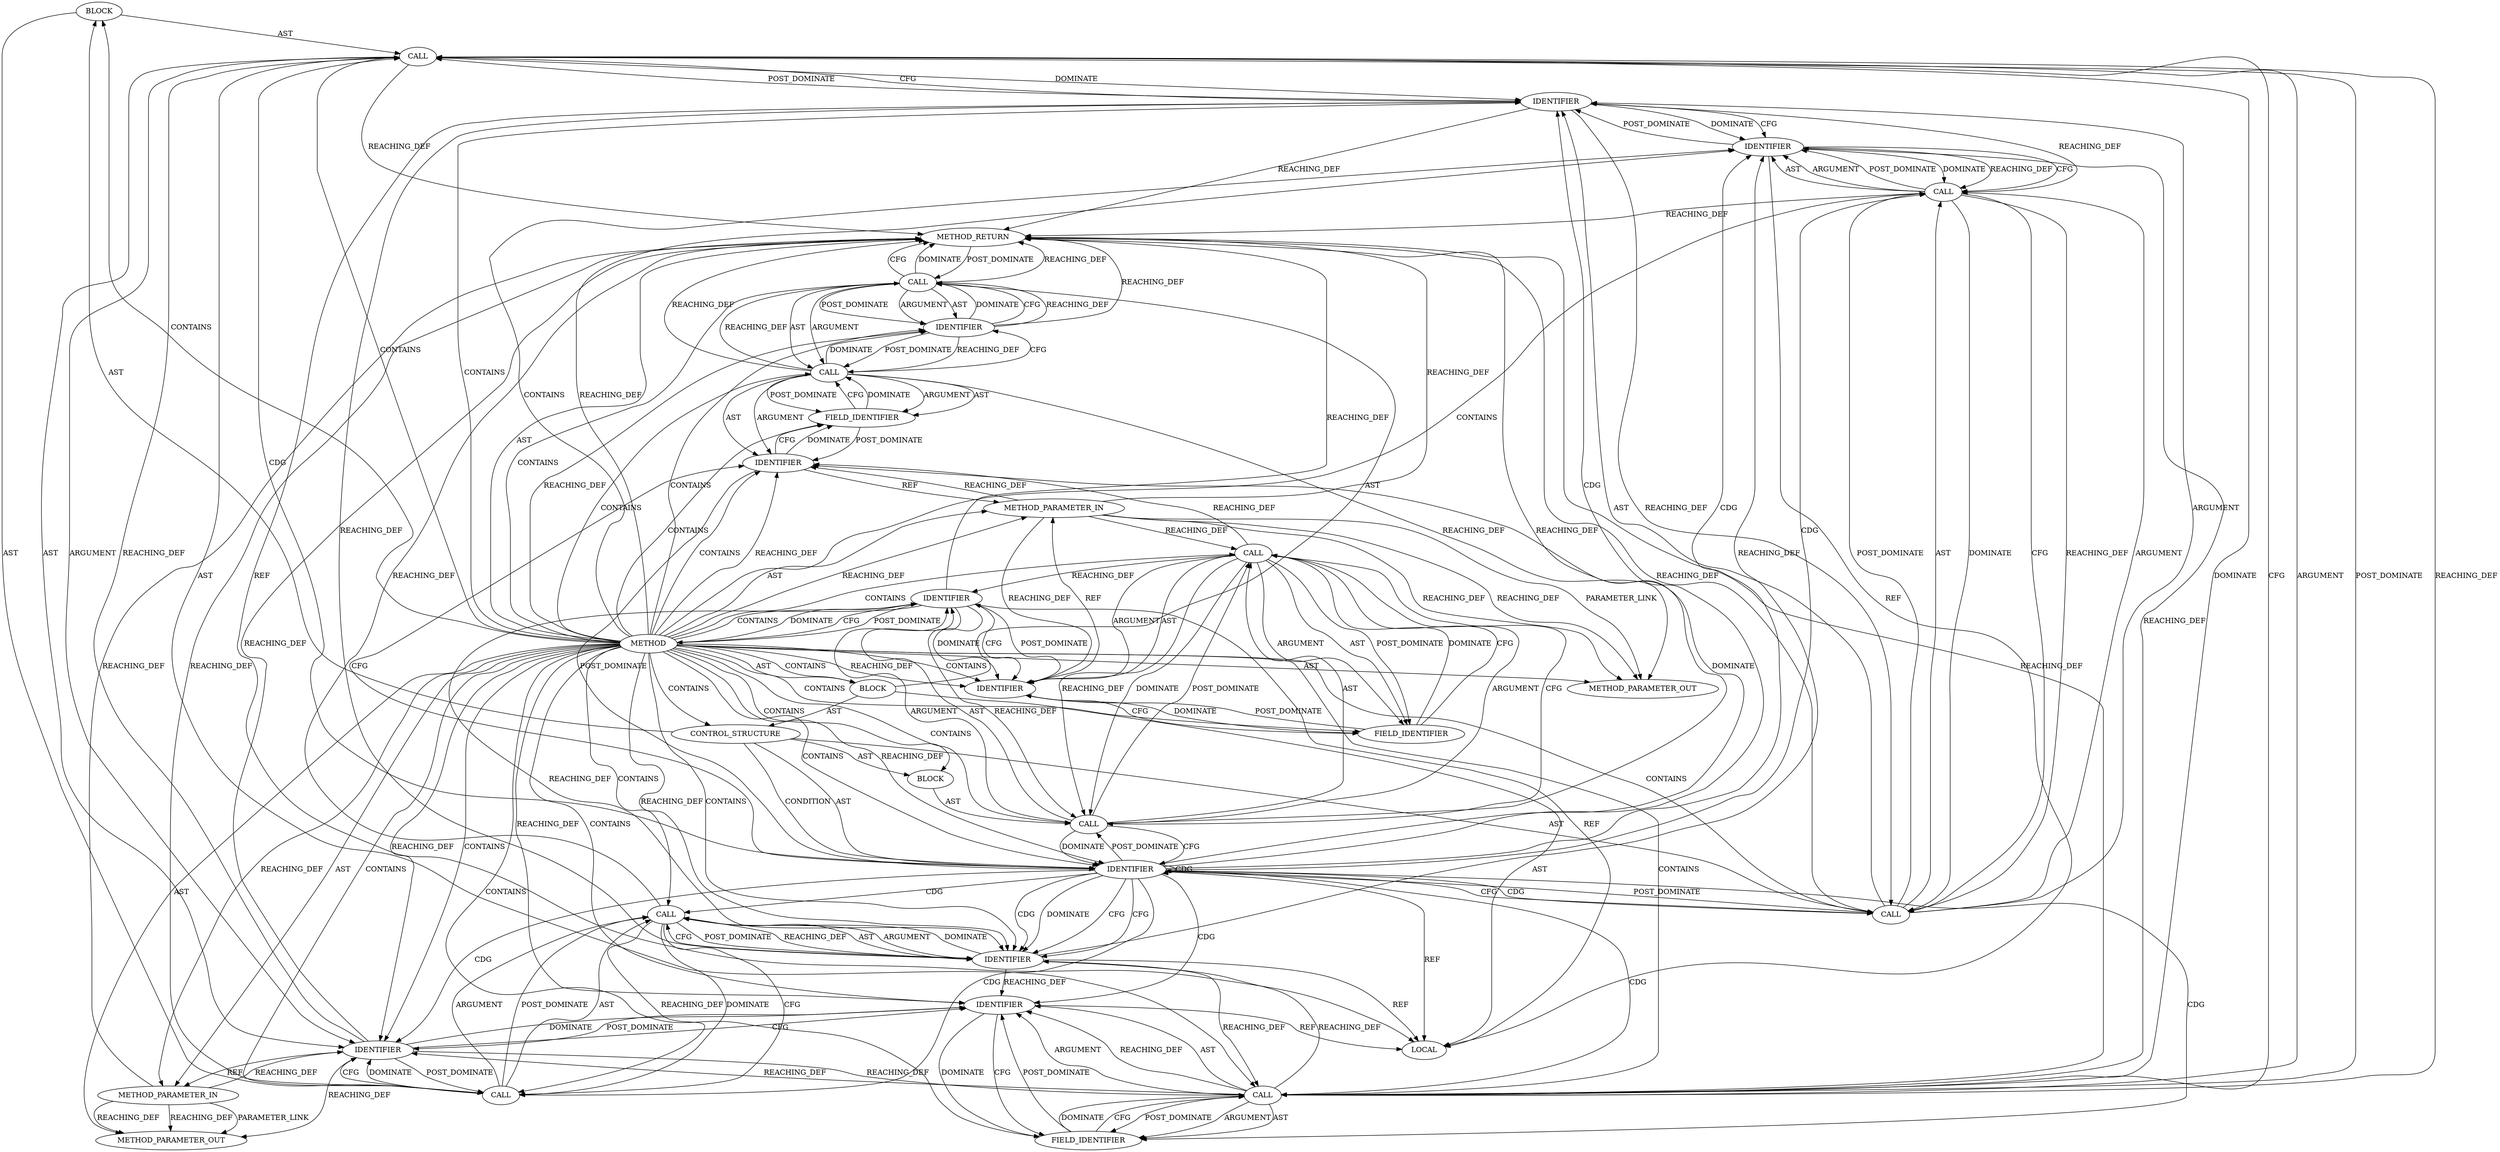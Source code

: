 digraph {
  6406 [label=BLOCK ORDER=4 ARGUMENT_INDEX=4 CODE="{
		put_page(sg_page(sg));
		sk_mem_uncharge(sk, sg->length);
	}" COLUMN_NUMBER=62 LINE_NUMBER=290 TYPE_FULL_NAME="void"]
  6403 [label=IDENTIFIER ORDER=1 ARGUMENT_INDEX=1 CODE="sg" COLUMN_NUMBER=44 LINE_NUMBER=290 TYPE_FULL_NAME="scatterlist*" NAME="sg"]
  6413 [label=IDENTIFIER ORDER=1 ARGUMENT_INDEX=1 CODE="sg" COLUMN_NUMBER=23 LINE_NUMBER=292 TYPE_FULL_NAME="scatterlist*" NAME="sg"]
  6405 [label=IDENTIFIER ORDER=1 ARGUMENT_INDEX=1 CODE="sg" COLUMN_NUMBER=57 LINE_NUMBER=290 TYPE_FULL_NAME="scatterlist*" NAME="sg"]
  6419 [label=IDENTIFIER ORDER=2 ARGUMENT_INDEX=2 CODE="NULL" COLUMN_NUMBER=31 LINE_NUMBER=294 TYPE_FULL_NAME="ANY" NAME="NULL"]
  6393 [label=LOCAL ORDER=1 CODE="struct scatterlist* sg" COLUMN_NUMBER=21 LINE_NUMBER=288 TYPE_FULL_NAME="scatterlist*" NAME="sg"]
  6404 [label=CALL ORDER=2 ARGUMENT_INDEX=2 CODE="sg_next(sg)" COLUMN_NUMBER=49 METHOD_FULL_NAME="sg_next" LINE_NUMBER=290 TYPE_FULL_NAME="<empty>" DISPATCH_TYPE="STATIC_DISPATCH" SIGNATURE="" NAME="sg_next"]
  6395 [label=BLOCK ORDER=1 ARGUMENT_INDEX=-1 CODE="<empty>" COLUMN_NUMBER=2 LINE_NUMBER=290 TYPE_FULL_NAME="void"]
  6397 [label=IDENTIFIER ORDER=1 ARGUMENT_INDEX=1 CODE="sg" COLUMN_NUMBER=7 LINE_NUMBER=290 TYPE_FULL_NAME="scatterlist*" NAME="sg"]
  6412 [label=CALL ORDER=2 ARGUMENT_INDEX=2 CODE="sg->length" COLUMN_NUMBER=23 METHOD_FULL_NAME="<operator>.indirectFieldAccess" LINE_NUMBER=292 TYPE_FULL_NAME="<empty>" DISPATCH_TYPE="STATIC_DISPATCH" SIGNATURE="" NAME="<operator>.indirectFieldAccess"]
  6410 [label=CALL ORDER=2 ARGUMENT_INDEX=-1 CODE="sk_mem_uncharge(sk, sg->length)" COLUMN_NUMBER=3 METHOD_FULL_NAME="sk_mem_uncharge" LINE_NUMBER=292 TYPE_FULL_NAME="<empty>" DISPATCH_TYPE="STATIC_DISPATCH" SIGNATURE="" NAME="sk_mem_uncharge"]
  6398 [label=CALL ORDER=2 ARGUMENT_INDEX=2 CODE="ctx->partially_sent_record" COLUMN_NUMBER=12 METHOD_FULL_NAME="<operator>.indirectFieldAccess" LINE_NUMBER=290 TYPE_FULL_NAME="<empty>" DISPATCH_TYPE="STATIC_DISPATCH" SIGNATURE="" NAME="<operator>.indirectFieldAccess"]
  6394 [label=CONTROL_STRUCTURE CONTROL_STRUCTURE_TYPE="FOR" ORDER=2 PARSER_TYPE_NAME="CASTForStatement" ARGUMENT_INDEX=-1 CODE="for (sg = ctx->partially_sent_record;sg;sg = sg_next(sg))" COLUMN_NUMBER=2 LINE_NUMBER=290]
  6417 [label=IDENTIFIER ORDER=1 ARGUMENT_INDEX=1 CODE="ctx" COLUMN_NUMBER=2 LINE_NUMBER=294 TYPE_FULL_NAME="tls_context*" NAME="ctx"]
  6389 [label=METHOD COLUMN_NUMBER=1 LINE_NUMBER=286 COLUMN_NUMBER_END=1 IS_EXTERNAL=false SIGNATURE="void tls_free_partial_record (sock*,tls_context*)" NAME="tls_free_partial_record" AST_PARENT_TYPE="TYPE_DECL" AST_PARENT_FULL_NAME="tls_main.c:<global>" ORDER=99 CODE="void tls_free_partial_record(struct sock *sk, struct tls_context *ctx)
{
	struct scatterlist *sg;

	for (sg = ctx->partially_sent_record; sg; sg = sg_next(sg)) {
		put_page(sg_page(sg));
		sk_mem_uncharge(sk, sg->length);
	}
	ctx->partially_sent_record = NULL;
}" FULL_NAME="tls_free_partial_record" LINE_NUMBER_END=295 FILENAME="tls_main.c"]
  6390 [label=METHOD_PARAMETER_IN ORDER=1 CODE="struct sock *sk" IS_VARIADIC=false COLUMN_NUMBER=30 LINE_NUMBER=286 TYPE_FULL_NAME="sock*" EVALUATION_STRATEGY="BY_VALUE" INDEX=1 NAME="sk"]
  6415 [label=CALL ORDER=3 ARGUMENT_INDEX=-1 CODE="ctx->partially_sent_record = NULL" COLUMN_NUMBER=2 METHOD_FULL_NAME="<operator>.assignment" LINE_NUMBER=294 TYPE_FULL_NAME="<empty>" DISPATCH_TYPE="STATIC_DISPATCH" SIGNATURE="" NAME="<operator>.assignment"]
  6402 [label=CALL ORDER=3 ARGUMENT_INDEX=3 CODE="sg = sg_next(sg)" COLUMN_NUMBER=44 METHOD_FULL_NAME="<operator>.assignment" LINE_NUMBER=290 TYPE_FULL_NAME="<empty>" DISPATCH_TYPE="STATIC_DISPATCH" SIGNATURE="" NAME="<operator>.assignment"]
  6411 [label=IDENTIFIER ORDER=1 ARGUMENT_INDEX=1 CODE="sk" COLUMN_NUMBER=19 LINE_NUMBER=292 TYPE_FULL_NAME="sock*" NAME="sk"]
  6409 [label=IDENTIFIER ORDER=1 ARGUMENT_INDEX=1 CODE="sg" COLUMN_NUMBER=20 LINE_NUMBER=291 TYPE_FULL_NAME="scatterlist*" NAME="sg"]
  21452 [label=METHOD_PARAMETER_OUT ORDER=2 CODE="struct tls_context *ctx" IS_VARIADIC=false COLUMN_NUMBER=47 LINE_NUMBER=286 TYPE_FULL_NAME="tls_context*" EVALUATION_STRATEGY="BY_VALUE" INDEX=2 NAME="ctx"]
  6400 [label=FIELD_IDENTIFIER ORDER=2 ARGUMENT_INDEX=2 CODE="partially_sent_record" COLUMN_NUMBER=12 LINE_NUMBER=290 CANONICAL_NAME="partially_sent_record"]
  6420 [label=METHOD_RETURN ORDER=4 CODE="RET" COLUMN_NUMBER=1 LINE_NUMBER=286 TYPE_FULL_NAME="void" EVALUATION_STRATEGY="BY_VALUE"]
  6418 [label=FIELD_IDENTIFIER ORDER=2 ARGUMENT_INDEX=2 CODE="partially_sent_record" COLUMN_NUMBER=2 LINE_NUMBER=294 CANONICAL_NAME="partially_sent_record"]
  6414 [label=FIELD_IDENTIFIER ORDER=2 ARGUMENT_INDEX=2 CODE="length" COLUMN_NUMBER=23 LINE_NUMBER=292 CANONICAL_NAME="length"]
  6401 [label=IDENTIFIER ORDER=2 ARGUMENT_INDEX=2 CODE="sg" COLUMN_NUMBER=40 LINE_NUMBER=290 TYPE_FULL_NAME="scatterlist*" NAME="sg"]
  6407 [label=CALL ORDER=1 ARGUMENT_INDEX=-1 CODE="put_page(sg_page(sg))" COLUMN_NUMBER=3 METHOD_FULL_NAME="put_page" LINE_NUMBER=291 TYPE_FULL_NAME="<empty>" DISPATCH_TYPE="STATIC_DISPATCH" SIGNATURE="" NAME="put_page"]
  6392 [label=BLOCK ORDER=3 ARGUMENT_INDEX=-1 CODE="{
	struct scatterlist *sg;

	for (sg = ctx->partially_sent_record; sg; sg = sg_next(sg)) {
		put_page(sg_page(sg));
		sk_mem_uncharge(sk, sg->length);
	}
	ctx->partially_sent_record = NULL;
}" COLUMN_NUMBER=1 LINE_NUMBER=287 TYPE_FULL_NAME="void"]
  6416 [label=CALL ORDER=1 ARGUMENT_INDEX=1 CODE="ctx->partially_sent_record" COLUMN_NUMBER=2 METHOD_FULL_NAME="<operator>.indirectFieldAccess" LINE_NUMBER=294 TYPE_FULL_NAME="<empty>" DISPATCH_TYPE="STATIC_DISPATCH" SIGNATURE="" NAME="<operator>.indirectFieldAccess"]
  6399 [label=IDENTIFIER ORDER=1 ARGUMENT_INDEX=1 CODE="ctx" COLUMN_NUMBER=12 LINE_NUMBER=290 TYPE_FULL_NAME="tls_context*" NAME="ctx"]
  6408 [label=CALL ORDER=1 ARGUMENT_INDEX=1 CODE="sg_page(sg)" COLUMN_NUMBER=12 METHOD_FULL_NAME="sg_page" LINE_NUMBER=291 TYPE_FULL_NAME="<empty>" DISPATCH_TYPE="STATIC_DISPATCH" SIGNATURE="" NAME="sg_page"]
  21451 [label=METHOD_PARAMETER_OUT ORDER=1 CODE="struct sock *sk" IS_VARIADIC=false COLUMN_NUMBER=30 LINE_NUMBER=286 TYPE_FULL_NAME="sock*" EVALUATION_STRATEGY="BY_VALUE" INDEX=1 NAME="sk"]
  6396 [label=CALL ORDER=1 ARGUMENT_INDEX=-1 CODE="sg = ctx->partially_sent_record" COLUMN_NUMBER=7 METHOD_FULL_NAME="<operator>.assignment" LINE_NUMBER=290 TYPE_FULL_NAME="<empty>" DISPATCH_TYPE="STATIC_DISPATCH" SIGNATURE="" NAME="<operator>.assignment"]
  6391 [label=METHOD_PARAMETER_IN ORDER=2 CODE="struct tls_context *ctx" IS_VARIADIC=false COLUMN_NUMBER=47 LINE_NUMBER=286 TYPE_FULL_NAME="tls_context*" EVALUATION_STRATEGY="BY_VALUE" INDEX=2 NAME="ctx"]
  6410 -> 6411 [label=AST ]
  6407 -> 6408 [label=ARGUMENT ]
  6413 -> 6414 [label=DOMINATE ]
  6401 -> 6403 [label=CDG ]
  6394 -> 6401 [label=CONDITION ]
  6389 -> 6405 [label=CONTAINS ]
  6401 -> 6417 [label=DOMINATE ]
  6389 -> 6409 [label=CONTAINS ]
  6389 -> 6395 [label=CONTAINS ]
  6408 -> 6409 [label=POST_DOMINATE ]
  6402 -> 6401 [label=CFG ]
  6403 -> 6405 [label=DOMINATE ]
  6409 -> 6408 [label=REACHING_DEF VARIABLE="sg"]
  6417 -> 6418 [label=CFG ]
  6401 -> 6414 [label=CDG ]
  6410 -> 6420 [label=REACHING_DEF VARIABLE="sk_mem_uncharge(sk, sg->length)"]
  6415 -> 6419 [label=POST_DOMINATE ]
  6407 -> 6420 [label=REACHING_DEF VARIABLE="put_page(sg_page(sg))"]
  6414 -> 6412 [label=DOMINATE ]
  6404 -> 6402 [label=DOMINATE ]
  6397 -> 6389 [label=POST_DOMINATE ]
  6408 -> 6407 [label=CFG ]
  6409 -> 6408 [label=DOMINATE ]
  6416 -> 6418 [label=POST_DOMINATE ]
  6417 -> 6418 [label=DOMINATE ]
  6413 -> 6411 [label=POST_DOMINATE ]
  6412 -> 6410 [label=REACHING_DEF VARIABLE="sg->length"]
  6411 -> 6413 [label=CFG ]
  6389 -> 6411 [label=REACHING_DEF VARIABLE=""]
  6389 -> 6399 [label=CONTAINS ]
  6412 -> 6413 [label=ARGUMENT ]
  6392 -> 6415 [label=AST ]
  6401 -> 6408 [label=CDG ]
  6408 -> 6409 [label=AST ]
  6411 -> 6410 [label=REACHING_DEF VARIABLE="sk"]
  6416 -> 21452 [label=REACHING_DEF VARIABLE="ctx->partially_sent_record"]
  6416 -> 6418 [label=ARGUMENT ]
  6419 -> 6415 [label=DOMINATE ]
  6398 -> 6396 [label=CFG ]
  6389 -> 6412 [label=CONTAINS ]
  6389 -> 6403 [label=CONTAINS ]
  6401 -> 6417 [label=CFG ]
  6405 -> 6404 [label=DOMINATE ]
  6412 -> 6409 [label=REACHING_DEF VARIABLE="sg->length"]
  6416 -> 6417 [label=AST ]
  6389 -> 6401 [label=REACHING_DEF VARIABLE=""]
  6398 -> 6417 [label=REACHING_DEF VARIABLE="ctx->partially_sent_record"]
  6412 -> 6414 [label=POST_DOMINATE ]
  6389 -> 6419 [label=CONTAINS ]
  6405 -> 6393 [label=REF ]
  6407 -> 6411 [label=CFG ]
  6401 -> 6409 [label=CFG ]
  6401 -> 6409 [label=CFG ]
  6415 -> 6419 [label=ARGUMENT ]
  6410 -> 6403 [label=DOMINATE ]
  6389 -> 6416 [label=CONTAINS ]
  6405 -> 6404 [label=REACHING_DEF VARIABLE="sg"]
  6401 -> 6396 [label=POST_DOMINATE ]
  6410 -> 6412 [label=POST_DOMINATE ]
  6415 -> 6416 [label=AST ]
  6391 -> 6399 [label=REACHING_DEF VARIABLE="ctx"]
  6412 -> 6410 [label=DOMINATE ]
  6394 -> 6402 [label=AST ]
  6416 -> 6419 [label=CFG ]
  6399 -> 6400 [label=DOMINATE ]
  6403 -> 6410 [label=POST_DOMINATE ]
  6396 -> 6420 [label=REACHING_DEF VARIABLE="sg = ctx->partially_sent_record"]
  6389 -> 6390 [label=REACHING_DEF VARIABLE=""]
  6389 -> 6413 [label=REACHING_DEF VARIABLE=""]
  6389 -> 6400 [label=CONTAINS ]
  6389 -> 6405 [label=REACHING_DEF VARIABLE=""]
  6395 -> 6396 [label=AST ]
  6397 -> 6399 [label=CFG ]
  6399 -> 6397 [label=POST_DOMINATE ]
  6389 -> 6414 [label=CONTAINS ]
  6394 -> 6401 [label=AST ]
  6416 -> 6419 [label=DOMINATE ]
  6389 -> 6413 [label=CONTAINS ]
  6419 -> 6415 [label=CFG ]
  6415 -> 6420 [label=REACHING_DEF VARIABLE="ctx->partially_sent_record = NULL"]
  6396 -> 6397 [label=ARGUMENT ]
  6415 -> 6420 [label=CFG ]
  6410 -> 6412 [label=AST ]
  6389 -> 6410 [label=CONTAINS ]
  6409 -> 6393 [label=REF ]
  6411 -> 21451 [label=REACHING_DEF VARIABLE="sk"]
  6396 -> 6397 [label=AST ]
  6391 -> 6398 [label=REACHING_DEF VARIABLE="ctx"]
  6389 -> 6407 [label=CONTAINS ]
  6402 -> 6404 [label=ARGUMENT ]
  6405 -> 6404 [label=CFG ]
  6404 -> 6405 [label=AST ]
  6413 -> 6414 [label=CFG ]
  6389 -> 6390 [label=AST ]
  6403 -> 6402 [label=REACHING_DEF VARIABLE="sg"]
  6418 -> 6416 [label=CFG ]
  6391 -> 6417 [label=REACHING_DEF VARIABLE="ctx"]
  6389 -> 21452 [label=AST ]
  6391 -> 21452 [label=PARAMETER_LINK ]
  6408 -> 6407 [label=REACHING_DEF VARIABLE="sg_page(sg)"]
  6399 -> 6400 [label=CFG ]
  6392 -> 6394 [label=AST ]
  6397 -> 6396 [label=REACHING_DEF VARIABLE="sg"]
  6403 -> 6420 [label=REACHING_DEF VARIABLE="sg"]
  6419 -> 6416 [label=POST_DOMINATE ]
  6396 -> 6401 [label=DOMINATE ]
  6389 -> 6394 [label=CONTAINS ]
  6418 -> 6416 [label=DOMINATE ]
  6411 -> 6412 [label=REACHING_DEF VARIABLE="sk"]
  6414 -> 6413 [label=POST_DOMINATE ]
  6415 -> 6420 [label=DOMINATE ]
  6389 -> 6396 [label=CONTAINS ]
  6411 -> 6407 [label=POST_DOMINATE ]
  6419 -> 6420 [label=REACHING_DEF VARIABLE="NULL"]
  6407 -> 6408 [label=POST_DOMINATE ]
  6397 -> 6409 [label=REACHING_DEF VARIABLE="sg"]
  6389 -> 6417 [label=CONTAINS ]
  6391 -> 21452 [label=REACHING_DEF VARIABLE="ctx"]
  6391 -> 21452 [label=REACHING_DEF VARIABLE="ctx"]
  6408 -> 6407 [label=DOMINATE ]
  6404 -> 6420 [label=REACHING_DEF VARIABLE="sg_next(sg)"]
  6401 -> 6409 [label=CDG ]
  6400 -> 6399 [label=POST_DOMINATE ]
  6401 -> 6401 [label=CDG ]
  6404 -> 6405 [label=ARGUMENT ]
  6397 -> 6420 [label=REACHING_DEF VARIABLE="sg"]
  6389 -> 6411 [label=CONTAINS ]
  6412 -> 6411 [label=REACHING_DEF VARIABLE="sg->length"]
  6415 -> 6416 [label=ARGUMENT ]
  6412 -> 6413 [label=REACHING_DEF VARIABLE="sg->length"]
  6411 -> 6390 [label=REF ]
  6398 -> 6399 [label=ARGUMENT ]
  6398 -> 6399 [label=AST ]
  6409 -> 6405 [label=REACHING_DEF VARIABLE="sg"]
  6394 -> 6406 [label=AST ]
  6398 -> 6396 [label=REACHING_DEF VARIABLE="ctx->partially_sent_record"]
  6401 -> 6402 [label=POST_DOMINATE ]
  6389 -> 6408 [label=CONTAINS ]
  6391 -> 6420 [label=REACHING_DEF VARIABLE="ctx"]
  6419 -> 6416 [label=REACHING_DEF VARIABLE="NULL"]
  6389 -> 6401 [label=CONTAINS ]
  6396 -> 6401 [label=CFG ]
  6407 -> 6411 [label=DOMINATE ]
  6416 -> 6418 [label=AST ]
  6389 -> 21451 [label=AST ]
  6389 -> 6397 [label=CONTAINS ]
  6401 -> 6413 [label=CDG ]
  6390 -> 6420 [label=REACHING_DEF VARIABLE="sk"]
  6400 -> 6398 [label=DOMINATE ]
  6402 -> 6404 [label=POST_DOMINATE ]
  6412 -> 6405 [label=REACHING_DEF VARIABLE="sg->length"]
  6389 -> 6406 [label=CONTAINS ]
  6401 -> 6402 [label=CDG ]
  6389 -> 6391 [label=AST ]
  6398 -> 6400 [label=AST ]
  6409 -> 6412 [label=REACHING_DEF VARIABLE="sg"]
  6389 -> 6397 [label=DOMINATE ]
  6392 -> 6393 [label=AST ]
  6410 -> 6403 [label=CFG ]
  6409 -> 6408 [label=CFG ]
  6408 -> 6409 [label=ARGUMENT ]
  6402 -> 6403 [label=ARGUMENT ]
  6414 -> 6412 [label=CFG ]
  6417 -> 6401 [label=POST_DOMINATE ]
  6402 -> 6403 [label=AST ]
  6389 -> 6404 [label=CONTAINS ]
  6389 -> 6420 [label=AST ]
  6401 -> 6410 [label=CDG ]
  6408 -> 6420 [label=REACHING_DEF VARIABLE="sg_page(sg)"]
  6420 -> 6415 [label=POST_DOMINATE ]
  6401 -> 6412 [label=CDG ]
  6411 -> 6420 [label=REACHING_DEF VARIABLE="sk"]
  6418 -> 6417 [label=POST_DOMINATE ]
  6394 -> 6395 [label=AST ]
  6398 -> 6400 [label=ARGUMENT ]
  6389 -> 6397 [label=CFG ]
  6400 -> 6398 [label=CFG ]
  6404 -> 6405 [label=POST_DOMINATE ]
  6404 -> 6402 [label=CFG ]
  6389 -> 6392 [label=CONTAINS ]
  6401 -> 6407 [label=CDG ]
  6390 -> 6411 [label=REACHING_DEF VARIABLE="sk"]
  6412 -> 6410 [label=CFG ]
  6397 -> 6393 [label=REF ]
  6405 -> 6403 [label=POST_DOMINATE ]
  6410 -> 6411 [label=ARGUMENT ]
  6411 -> 6413 [label=DOMINATE ]
  6416 -> 6415 [label=REACHING_DEF VARIABLE="ctx->partially_sent_record"]
  6404 -> 6402 [label=REACHING_DEF VARIABLE="sg_next(sg)"]
  6401 -> 6409 [label=DOMINATE ]
  6403 -> 6393 [label=REF ]
  6410 -> 6412 [label=ARGUMENT ]
  6399 -> 6391 [label=REF ]
  6396 -> 6398 [label=POST_DOMINATE ]
  6419 -> 6415 [label=REACHING_DEF VARIABLE="NULL"]
  6406 -> 6407 [label=AST ]
  6389 -> 6419 [label=REACHING_DEF VARIABLE=""]
  6409 -> 6413 [label=REACHING_DEF VARIABLE="sg"]
  6396 -> 6398 [label=AST ]
  6389 -> 6417 [label=REACHING_DEF VARIABLE=""]
  6401 -> 6411 [label=CDG ]
  6415 -> 6419 [label=AST ]
  6389 -> 6409 [label=REACHING_DEF VARIABLE=""]
  6397 -> 6399 [label=DOMINATE ]
  6398 -> 6396 [label=DOMINATE ]
  6389 -> 6415 [label=CONTAINS ]
  6412 -> 6420 [label=REACHING_DEF VARIABLE="sg->length"]
  6403 -> 6405 [label=CFG ]
  6407 -> 6408 [label=AST ]
  6401 -> 6405 [label=CDG ]
  6389 -> 6399 [label=REACHING_DEF VARIABLE=""]
  6401 -> 6393 [label=REF ]
  6412 -> 6414 [label=ARGUMENT ]
  6402 -> 6404 [label=AST ]
  6389 -> 6392 [label=AST ]
  6416 -> 6417 [label=ARGUMENT ]
  6398 -> 6400 [label=POST_DOMINATE ]
  6389 -> 6402 [label=CONTAINS ]
  6389 -> 6398 [label=CONTAINS ]
  6390 -> 21451 [label=REACHING_DEF VARIABLE="sk"]
  6390 -> 21451 [label=REACHING_DEF VARIABLE="sk"]
  6390 -> 21451 [label=PARAMETER_LINK ]
  6396 -> 6398 [label=ARGUMENT ]
  6413 -> 6393 [label=REF ]
  6406 -> 6410 [label=AST ]
  6402 -> 6420 [label=REACHING_DEF VARIABLE="sg = sg_next(sg)"]
  6417 -> 6391 [label=REF ]
  6404 -> 6403 [label=REACHING_DEF VARIABLE="sg_next(sg)"]
  6403 -> 6409 [label=REACHING_DEF VARIABLE="sg"]
  6412 -> 6413 [label=AST ]
  6401 -> 6404 [label=CDG ]
  6389 -> 6418 [label=CONTAINS ]
  6389 -> 6391 [label=REACHING_DEF VARIABLE=""]
  6416 -> 6420 [label=REACHING_DEF VARIABLE="ctx->partially_sent_record"]
  6398 -> 6397 [label=REACHING_DEF VARIABLE="ctx->partially_sent_record"]
  6412 -> 6414 [label=AST ]
}
